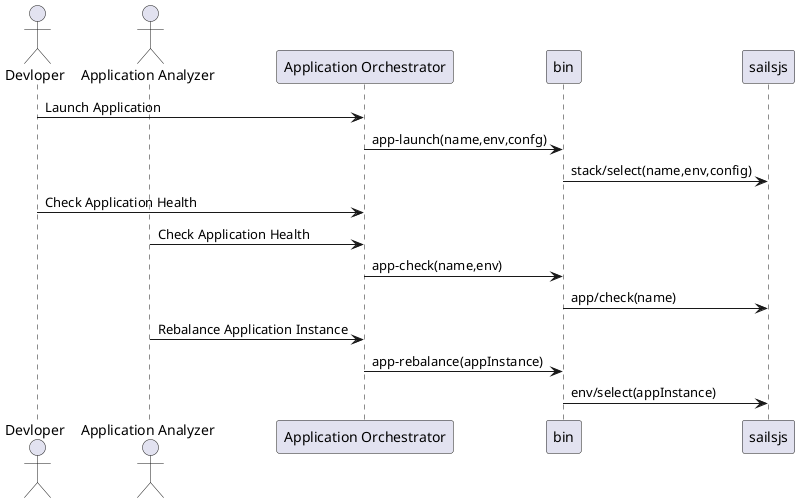 @startuml
actor "Devloper" as Dev
actor "Application Analyzer" as AA
participant "Application Orchestrator" as AM
participant bin
participant sailsjs

Dev -> AM : Launch Application
AM -> bin: app-launch(name,env,confg)
bin -> sailsjs : stack/select(name,env,config)

Dev -> AM : Check Application Health
AA -> AM : Check Application Health
AM -> bin: app-check(name,env)
bin -> sailsjs: app/check(name)

AA -> AM : Rebalance Application Instance
AM -> bin: app-rebalance(appInstance)
bin -> sailsjs : env/select(appInstance)

@enduml
